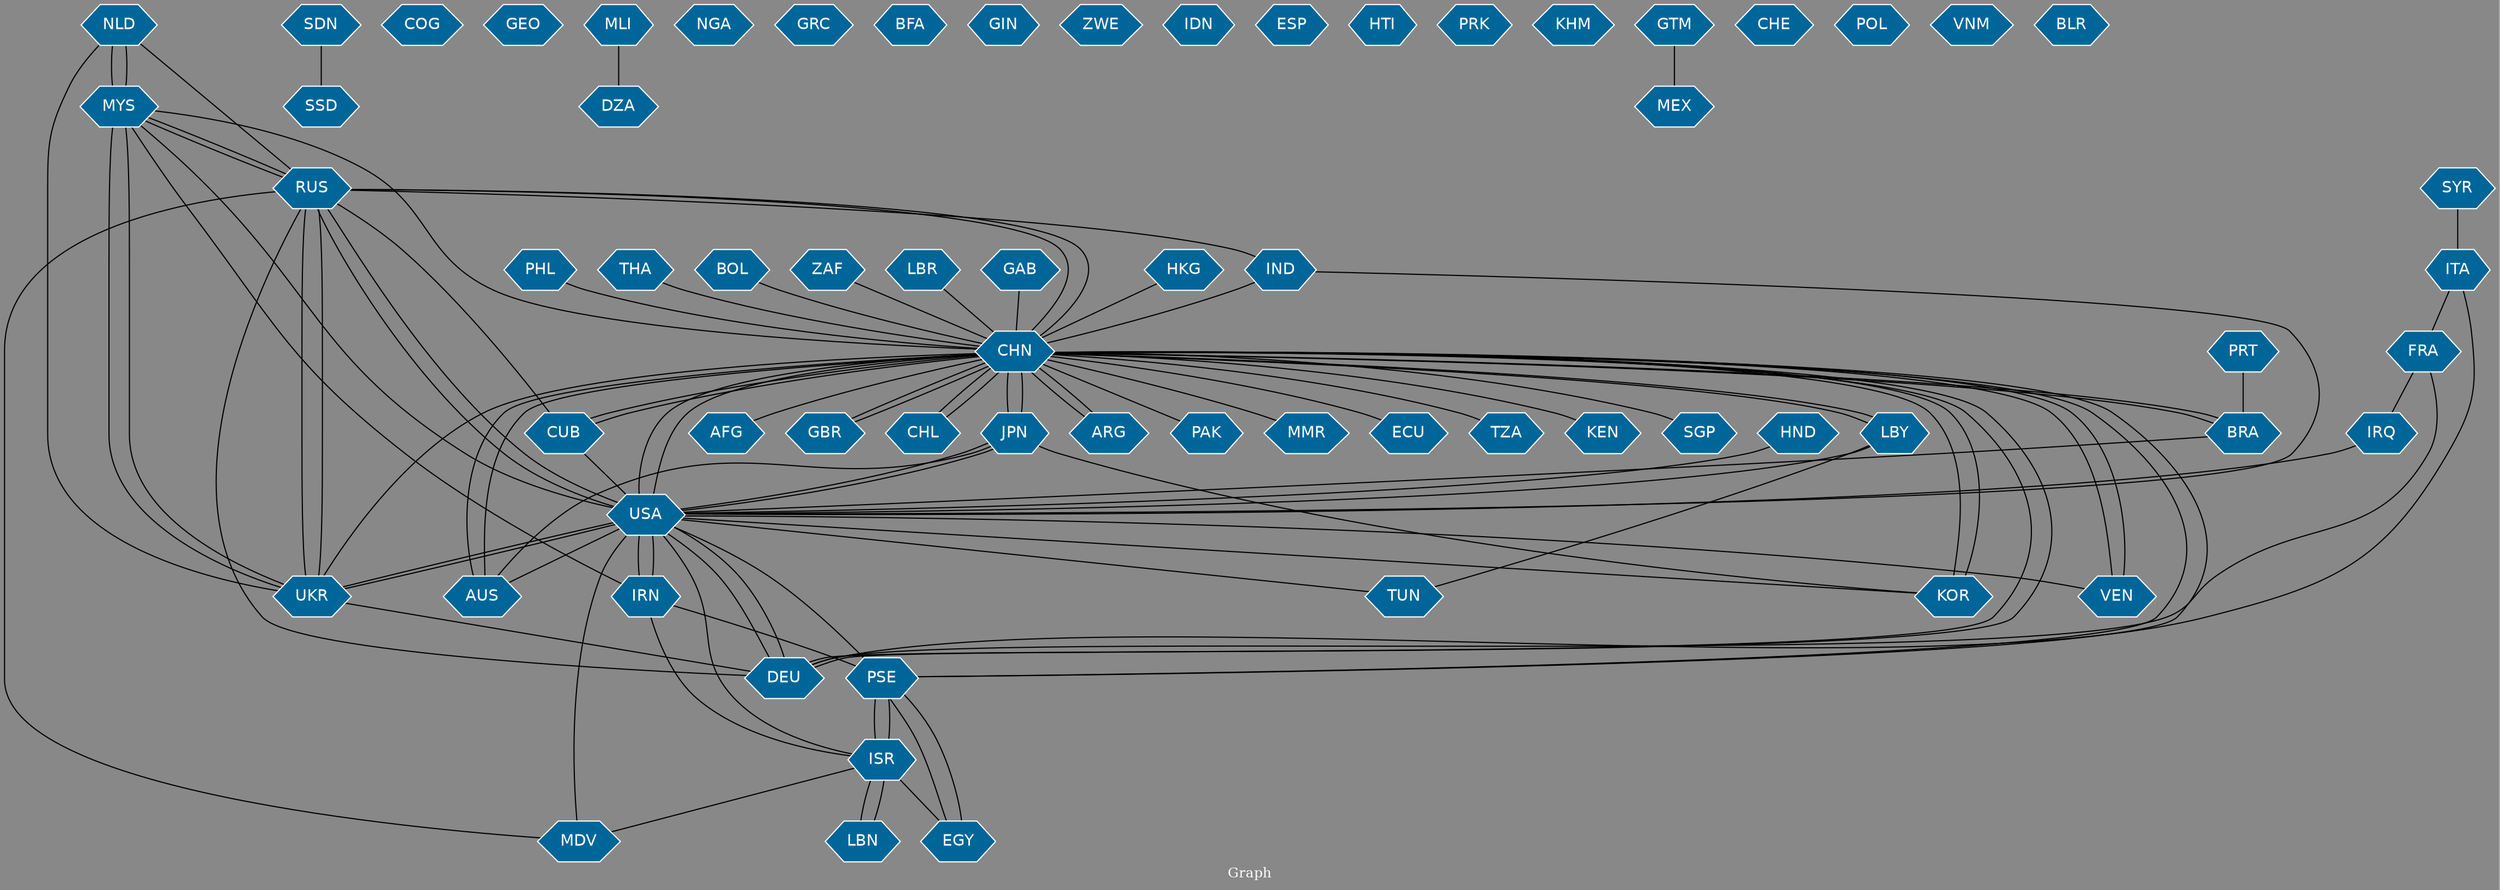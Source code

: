 // Countries together in item graph
graph {
	graph [bgcolor="#888888" fontcolor=white fontsize=12 label="Graph" outputorder=edgesfirst overlap=prism]
	node [color=white fillcolor="#006699" fontcolor=white fontname=Helvetica shape=hexagon style=filled]
	edge [arrowhead=open color=black fontcolor=white fontname=Courier fontsize=12]
		NLD [label=NLD]
		MYS [label=MYS]
		JPN [label=JPN]
		UKR [label=UKR]
		CHN [label=CHN]
		VEN [label=VEN]
		AFG [label=AFG]
		IRN [label=IRN]
		USA [label=USA]
		PSE [label=PSE]
		ISR [label=ISR]
		BRA [label=BRA]
		RUS [label=RUS]
		SDN [label=SDN]
		SSD [label=SSD]
		COG [label=COG]
		EGY [label=EGY]
		LBY [label=LBY]
		HKG [label=HKG]
		GBR [label=GBR]
		GEO [label=GEO]
		DEU [label=DEU]
		PHL [label=PHL]
		MLI [label=MLI]
		CUB [label=CUB]
		THA [label=THA]
		AUS [label=AUS]
		NGA [label=NGA]
		IRQ [label=IRQ]
		KOR [label=KOR]
		IND [label=IND]
		CHL [label=CHL]
		DZA [label=DZA]
		GRC [label=GRC]
		BFA [label=BFA]
		ARG [label=ARG]
		PAK [label=PAK]
		GIN [label=GIN]
		SYR [label=SYR]
		FRA [label=FRA]
		BOL [label=BOL]
		ZWE [label=ZWE]
		MMR [label=MMR]
		IDN [label=IDN]
		ECU [label=ECU]
		ITA [label=ITA]
		ESP [label=ESP]
		PRT [label=PRT]
		HTI [label=HTI]
		MDV [label=MDV]
		HND [label=HND]
		PRK [label=PRK]
		KHM [label=KHM]
		TUN [label=TUN]
		ZAF [label=ZAF]
		GTM [label=GTM]
		MEX [label=MEX]
		LBN [label=LBN]
		CHE [label=CHE]
		TZA [label=TZA]
		POL [label=POL]
		KEN [label=KEN]
		VNM [label=VNM]
		SGP [label=SGP]
		LBR [label=LBR]
		BLR [label=BLR]
		GAB [label=GAB]
			CHN -- TZA [weight=1]
			LBY -- TUN [weight=1]
			MYS -- USA [weight=1]
			MYS -- RUS [weight=3]
			VEN -- CHN [weight=5]
			UKR -- NLD [weight=1]
			BRA -- USA [weight=1]
			ZAF -- CHN [weight=1]
			ISR -- IRN [weight=2]
			CHN -- DEU [weight=4]
			AUS -- JPN [weight=1]
			IND -- CHN [weight=1]
			MYS -- CHN [weight=1]
			USA -- TUN [weight=1]
			LBY -- USA [weight=1]
			SDN -- SSD [weight=1]
			RUS -- MYS [weight=2]
			JPN -- CHN [weight=3]
			CHN -- BRA [weight=10]
			CHN -- CHL [weight=1]
			ARG -- CHN [weight=4]
			NLD -- MYS [weight=1]
			USA -- UKR [weight=2]
			USA -- IRN [weight=2]
			PSE -- CHN [weight=1]
			UKR -- MYS [weight=6]
			CUB -- RUS [weight=1]
			ITA -- FRA [weight=1]
			DEU -- RUS [weight=1]
			JPN -- USA [weight=2]
			CHN -- USA [weight=17]
			EGY -- PSE [weight=3]
			CHN -- GBR [weight=2]
			CHN -- ARG [weight=9]
			GBR -- CHN [weight=2]
			DEU -- CHN [weight=4]
			IND -- USA [weight=1]
			RUS -- IND [weight=1]
			CHN -- AUS [weight=3]
			BOL -- CHN [weight=1]
			CHN -- PSE [weight=1]
			CHL -- CHN [weight=1]
			PSE -- EGY [weight=1]
			ISR -- LBN [weight=1]
			CHN -- JPN [weight=5]
			CHN -- VEN [weight=2]
			UKR -- USA [weight=1]
			USA -- RUS [weight=3]
			PSE -- ISR [weight=17]
			HKG -- CHN [weight=1]
			RUS -- NLD [weight=1]
			KOR -- CHN [weight=4]
			MYS -- UKR [weight=8]
			PRT -- BRA [weight=1]
			FRA -- DEU [weight=1]
			CHN -- CUB [weight=2]
			USA -- KOR [weight=1]
			MDV -- RUS [weight=1]
			CUB -- CHN [weight=8]
			ISR -- PSE [weight=21]
			HND -- USA [weight=1]
			MLI -- DZA [weight=1]
			CHN -- KEN [weight=1]
			MYS -- IRN [weight=1]
			CHN -- LBY [weight=3]
			CHN -- MMR [weight=2]
			CHN -- SGP [weight=1]
			SYR -- ITA [weight=1]
			USA -- JPN [weight=1]
			THA -- CHN [weight=2]
			ISR -- MDV [weight=1]
			RUS -- UKR [weight=9]
			GTM -- MEX [weight=1]
			IRN -- USA [weight=1]
			GAB -- CHN [weight=1]
			USA -- PSE [weight=2]
			MDV -- USA [weight=1]
			ITA -- DEU [weight=1]
			CHN -- KOR [weight=8]
			USA -- DEU [weight=3]
			LBR -- CHN [weight=1]
			LBY -- CHN [weight=1]
			USA -- ISR [weight=1]
			USA -- AUS [weight=1]
			UKR -- DEU [weight=1]
			IRN -- PSE [weight=1]
			UKR -- RUS [weight=6]
			MYS -- NLD [weight=3]
			IRQ -- USA [weight=1]
			FRA -- IRQ [weight=1]
			LBN -- ISR [weight=1]
			UKR -- CHN [weight=3]
			JPN -- KOR [weight=1]
			CHN -- RUS [weight=5]
			CHN -- ECU [weight=1]
			RUS -- USA [weight=6]
			DEU -- USA [weight=3]
			USA -- VEN [weight=1]
			CUB -- USA [weight=1]
			USA -- CHN [weight=30]
			CHN -- AFG [weight=1]
			PHL -- CHN [weight=1]
			BRA -- CHN [weight=13]
			ISR -- EGY [weight=2]
			AUS -- CHN [weight=4]
			CHN -- PAK [weight=1]
			RUS -- CHN [weight=3]
}